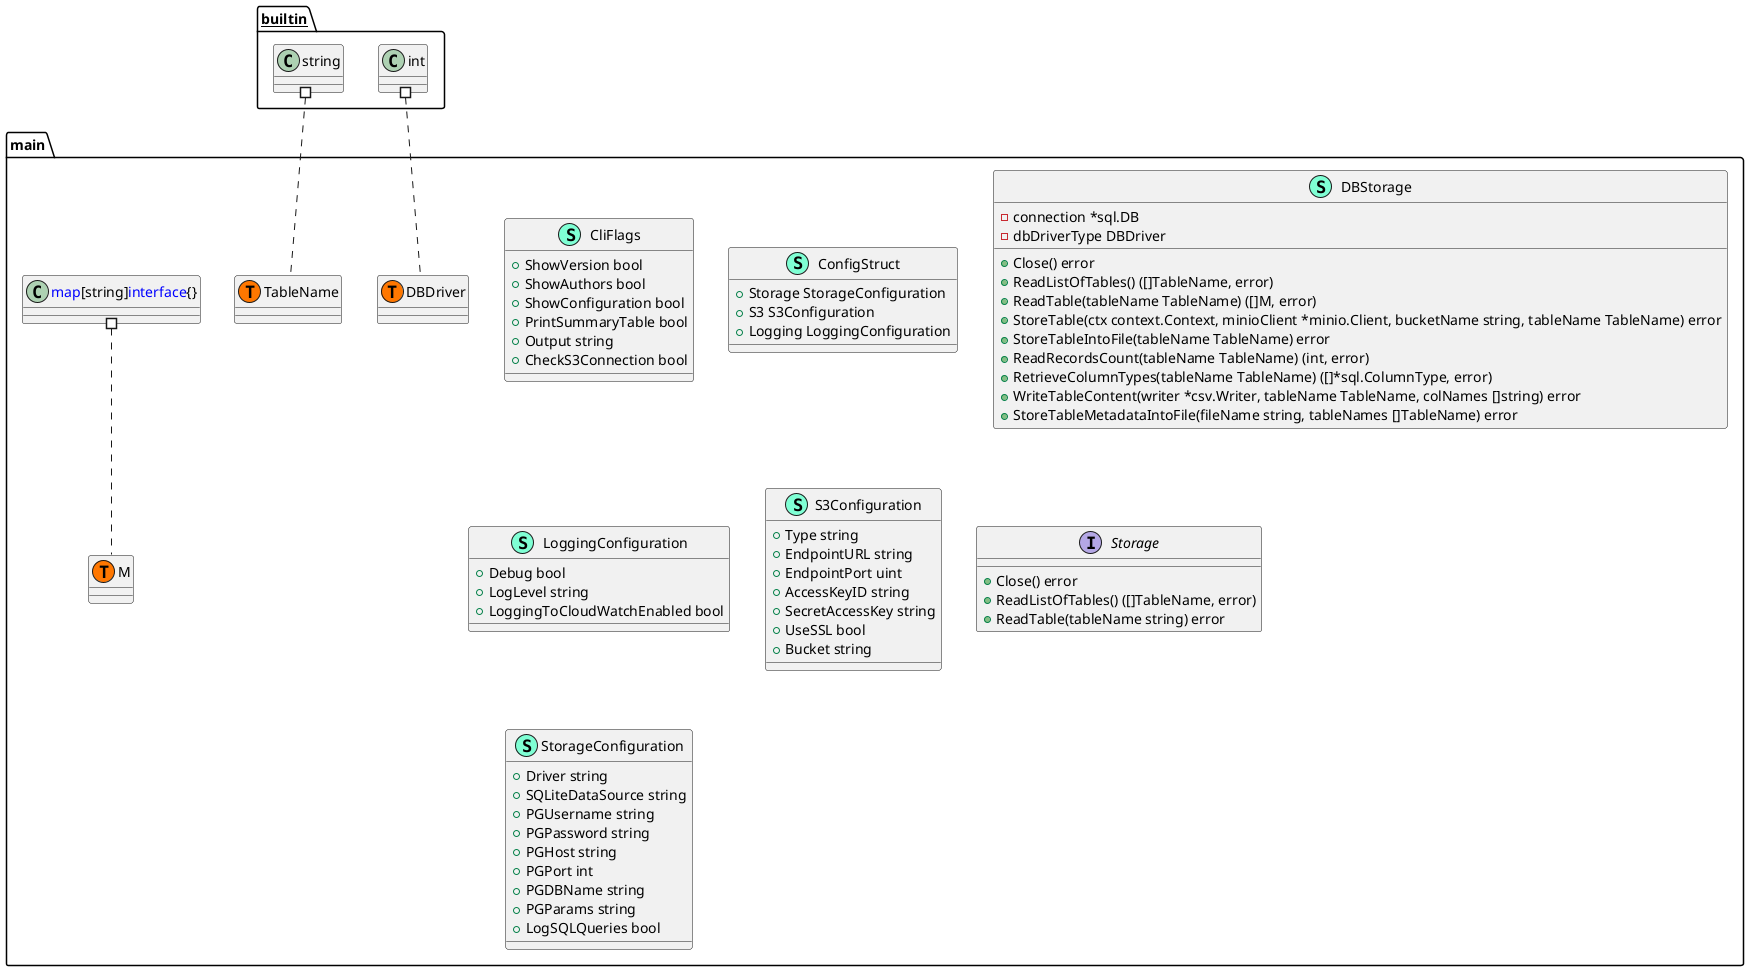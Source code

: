 @startuml
namespace main {
    class CliFlags << (S,Aquamarine) >> {
        + ShowVersion bool
        + ShowAuthors bool
        + ShowConfiguration bool
        + PrintSummaryTable bool
        + Output string
        + CheckS3Connection bool

    }
    class ConfigStruct << (S,Aquamarine) >> {
        + Storage StorageConfiguration
        + S3 S3Configuration
        + Logging LoggingConfiguration

    }
    class DBStorage << (S,Aquamarine) >> {
        - connection *sql.DB
        - dbDriverType DBDriver

        + Close() error
        + ReadListOfTables() ([]TableName, error)
        + ReadTable(tableName TableName) ([]M, error)
        + StoreTable(ctx context.Context, minioClient *minio.Client, bucketName string, tableName TableName) error
        + StoreTableIntoFile(tableName TableName) error
        + ReadRecordsCount(tableName TableName) (int, error)
        + RetrieveColumnTypes(tableName TableName) ([]*sql.ColumnType, error)
        + WriteTableContent(writer *csv.Writer, tableName TableName, colNames []string) error
        + StoreTableMetadataIntoFile(fileName string, tableNames []TableName) error

    }
    class LoggingConfiguration << (S,Aquamarine) >> {
        + Debug bool
        + LogLevel string
        + LoggingToCloudWatchEnabled bool

    }
    class S3Configuration << (S,Aquamarine) >> {
        + Type string
        + EndpointURL string
        + EndpointPort uint
        + AccessKeyID string
        + SecretAccessKey string
        + UseSSL bool
        + Bucket string

    }
    interface Storage  {
        + Close() error
        + ReadListOfTables() ([]TableName, error)
        + ReadTable(tableName string) error

    }
    class StorageConfiguration << (S,Aquamarine) >> {
        + Driver string
        + SQLiteDataSource string
        + PGUsername string
        + PGPassword string
        + PGHost string
        + PGPort int
        + PGDBName string
        + PGParams string
        + LogSQLQueries bool

    }
    class main.DBDriver << (T, #FF7700) >>  {
    }
    class main.M << (T, #FF7700) >>  {
    }
    class main.TableName << (T, #FF7700) >>  {
    }
}


"__builtin__.int" #.. "main.DBDriver"
"__builtin__.string" #.. "main.TableName"
"main.<font color=blue>map</font>[string]<font color=blue>interface</font>{}" #.. "main.M"
@enduml
